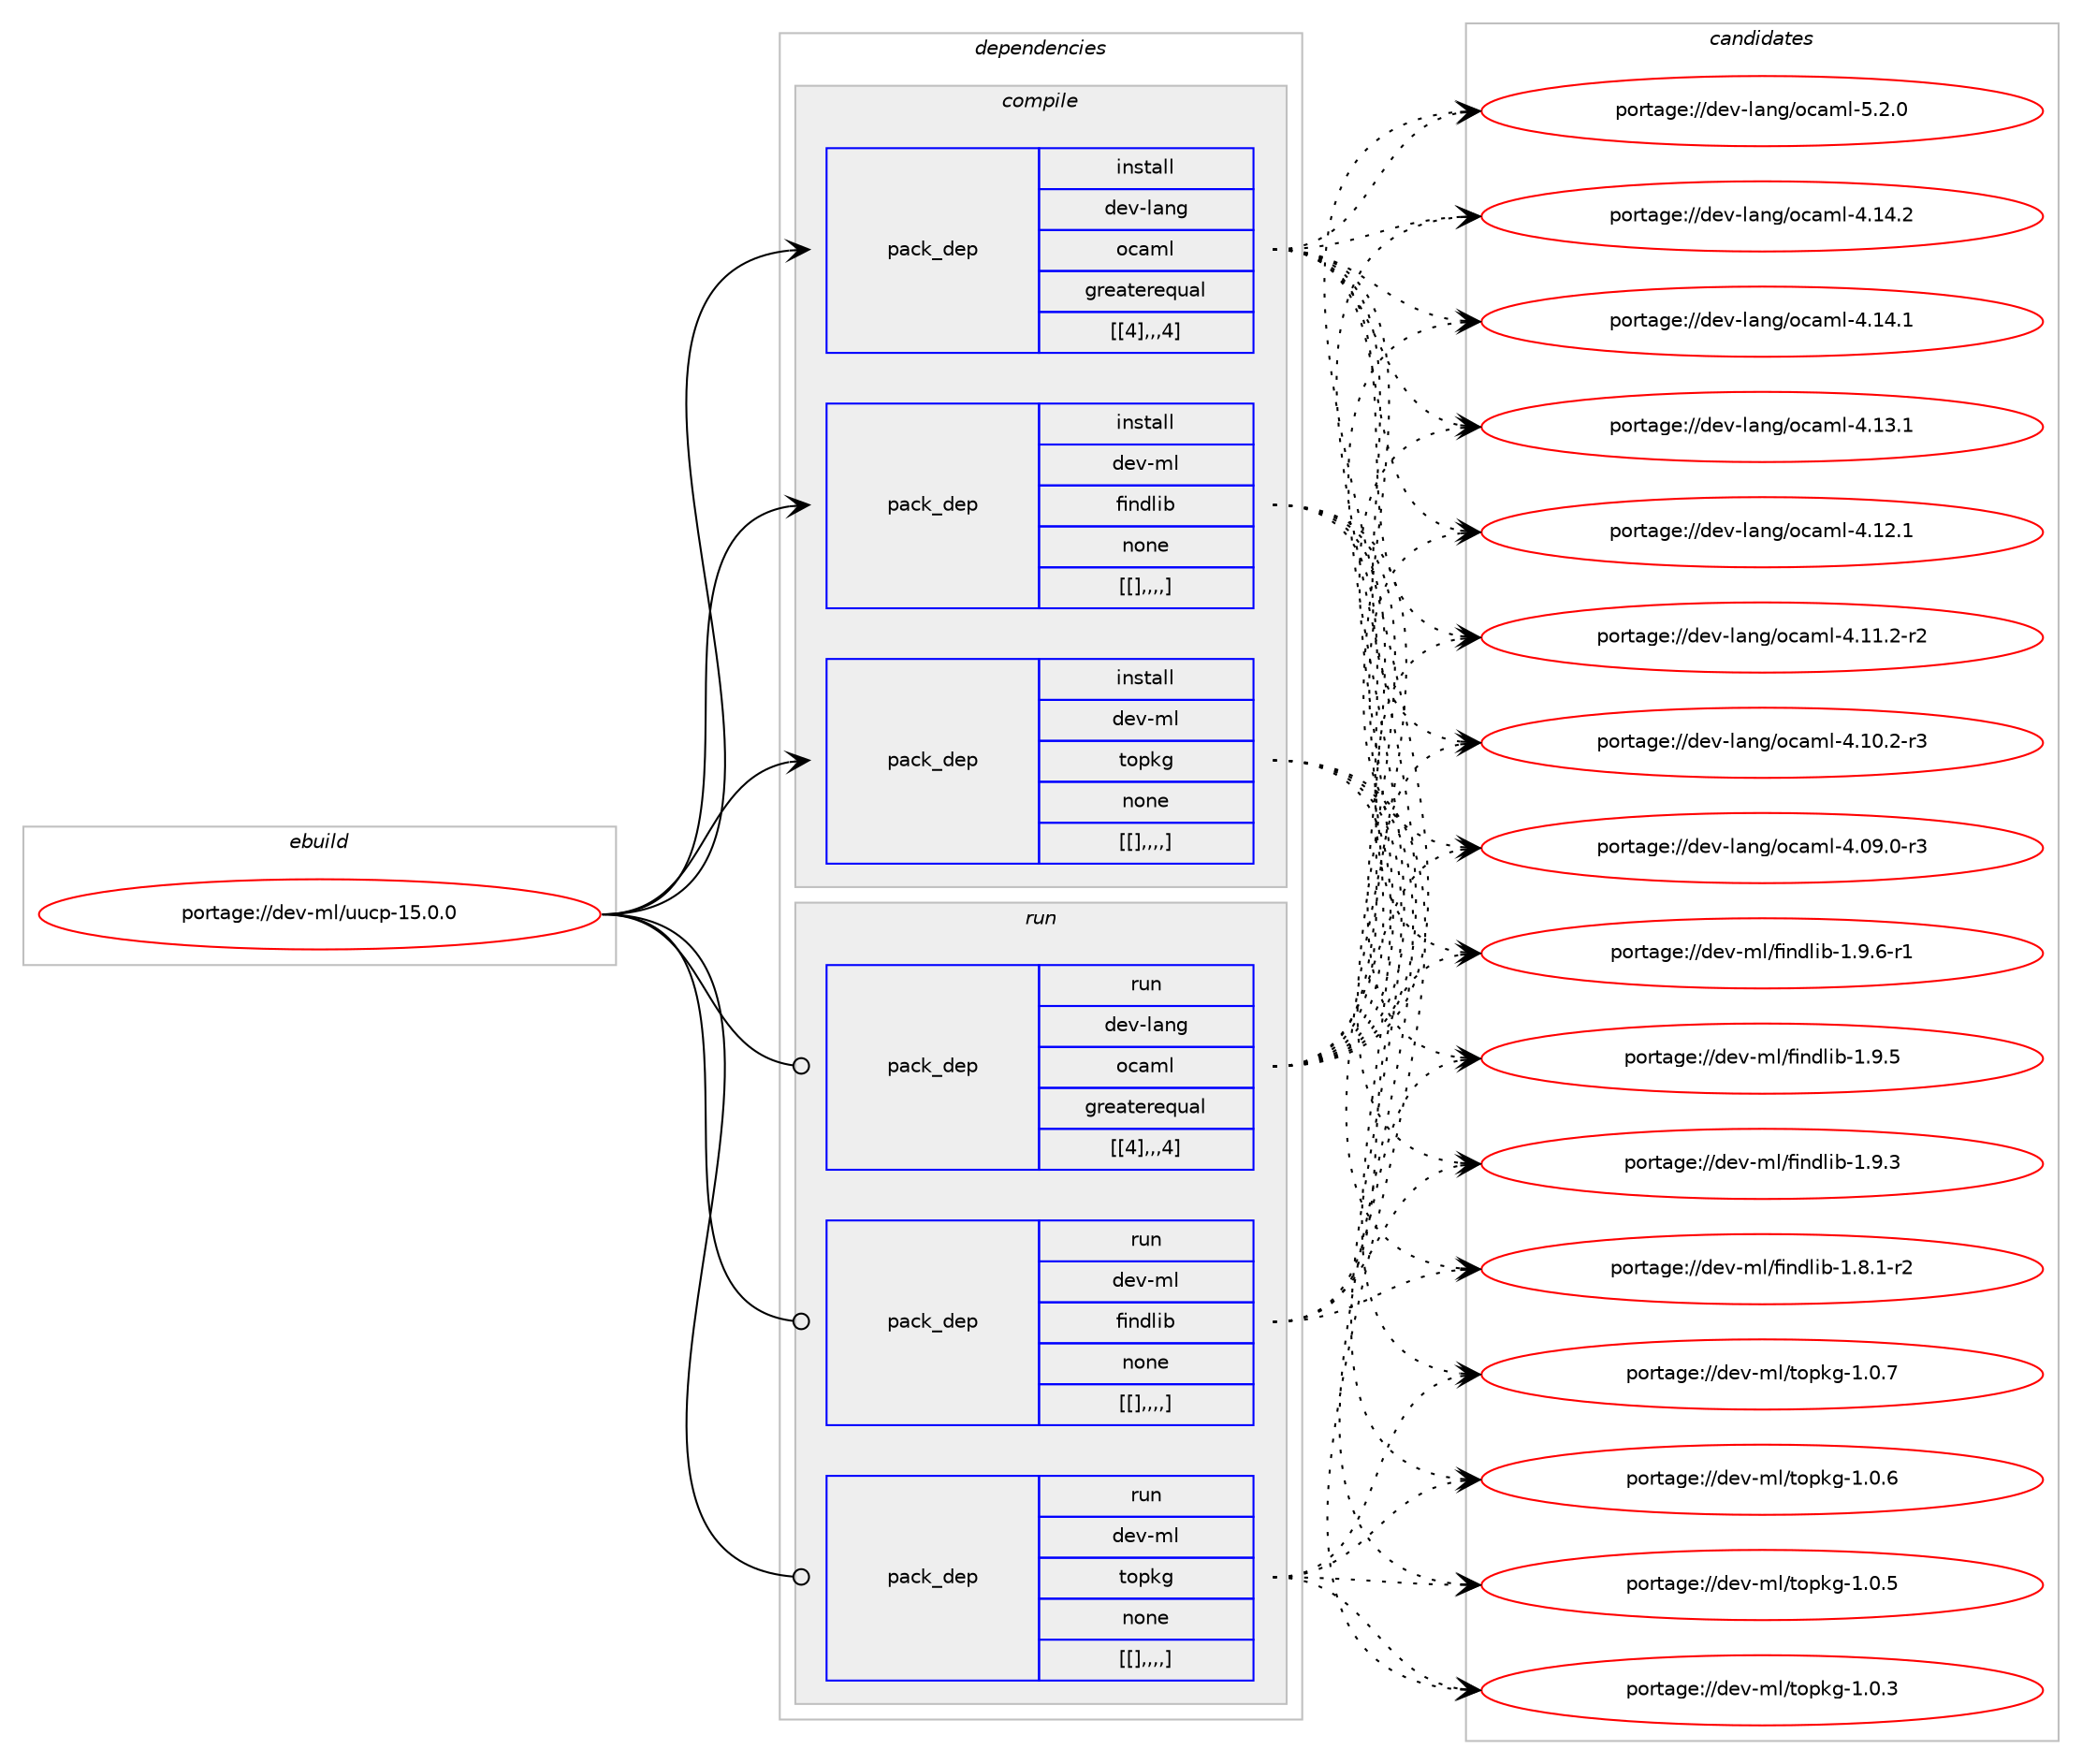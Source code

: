 digraph prolog {

# *************
# Graph options
# *************

newrank=true;
concentrate=true;
compound=true;
graph [rankdir=LR,fontname=Helvetica,fontsize=10,ranksep=1.5];#, ranksep=2.5, nodesep=0.2];
edge  [arrowhead=vee];
node  [fontname=Helvetica,fontsize=10];

# **********
# The ebuild
# **********

subgraph cluster_leftcol {
color=gray;
label=<<i>ebuild</i>>;
id [label="portage://dev-ml/uucp-15.0.0", color=red, width=4, href="../dev-ml/uucp-15.0.0.svg"];
}

# ****************
# The dependencies
# ****************

subgraph cluster_midcol {
color=gray;
label=<<i>dependencies</i>>;
subgraph cluster_compile {
fillcolor="#eeeeee";
style=filled;
label=<<i>compile</i>>;
subgraph pack94813 {
dependency126349 [label=<<TABLE BORDER="0" CELLBORDER="1" CELLSPACING="0" CELLPADDING="4" WIDTH="220"><TR><TD ROWSPAN="6" CELLPADDING="30">pack_dep</TD></TR><TR><TD WIDTH="110">install</TD></TR><TR><TD>dev-lang</TD></TR><TR><TD>ocaml</TD></TR><TR><TD>greaterequal</TD></TR><TR><TD>[[4],,,4]</TD></TR></TABLE>>, shape=none, color=blue];
}
id:e -> dependency126349:w [weight=20,style="solid",arrowhead="vee"];
subgraph pack94814 {
dependency126350 [label=<<TABLE BORDER="0" CELLBORDER="1" CELLSPACING="0" CELLPADDING="4" WIDTH="220"><TR><TD ROWSPAN="6" CELLPADDING="30">pack_dep</TD></TR><TR><TD WIDTH="110">install</TD></TR><TR><TD>dev-ml</TD></TR><TR><TD>findlib</TD></TR><TR><TD>none</TD></TR><TR><TD>[[],,,,]</TD></TR></TABLE>>, shape=none, color=blue];
}
id:e -> dependency126350:w [weight=20,style="solid",arrowhead="vee"];
subgraph pack94815 {
dependency126351 [label=<<TABLE BORDER="0" CELLBORDER="1" CELLSPACING="0" CELLPADDING="4" WIDTH="220"><TR><TD ROWSPAN="6" CELLPADDING="30">pack_dep</TD></TR><TR><TD WIDTH="110">install</TD></TR><TR><TD>dev-ml</TD></TR><TR><TD>topkg</TD></TR><TR><TD>none</TD></TR><TR><TD>[[],,,,]</TD></TR></TABLE>>, shape=none, color=blue];
}
id:e -> dependency126351:w [weight=20,style="solid",arrowhead="vee"];
}
subgraph cluster_compileandrun {
fillcolor="#eeeeee";
style=filled;
label=<<i>compile and run</i>>;
}
subgraph cluster_run {
fillcolor="#eeeeee";
style=filled;
label=<<i>run</i>>;
subgraph pack94816 {
dependency126352 [label=<<TABLE BORDER="0" CELLBORDER="1" CELLSPACING="0" CELLPADDING="4" WIDTH="220"><TR><TD ROWSPAN="6" CELLPADDING="30">pack_dep</TD></TR><TR><TD WIDTH="110">run</TD></TR><TR><TD>dev-lang</TD></TR><TR><TD>ocaml</TD></TR><TR><TD>greaterequal</TD></TR><TR><TD>[[4],,,4]</TD></TR></TABLE>>, shape=none, color=blue];
}
id:e -> dependency126352:w [weight=20,style="solid",arrowhead="odot"];
subgraph pack94817 {
dependency126353 [label=<<TABLE BORDER="0" CELLBORDER="1" CELLSPACING="0" CELLPADDING="4" WIDTH="220"><TR><TD ROWSPAN="6" CELLPADDING="30">pack_dep</TD></TR><TR><TD WIDTH="110">run</TD></TR><TR><TD>dev-ml</TD></TR><TR><TD>findlib</TD></TR><TR><TD>none</TD></TR><TR><TD>[[],,,,]</TD></TR></TABLE>>, shape=none, color=blue];
}
id:e -> dependency126353:w [weight=20,style="solid",arrowhead="odot"];
subgraph pack94818 {
dependency126354 [label=<<TABLE BORDER="0" CELLBORDER="1" CELLSPACING="0" CELLPADDING="4" WIDTH="220"><TR><TD ROWSPAN="6" CELLPADDING="30">pack_dep</TD></TR><TR><TD WIDTH="110">run</TD></TR><TR><TD>dev-ml</TD></TR><TR><TD>topkg</TD></TR><TR><TD>none</TD></TR><TR><TD>[[],,,,]</TD></TR></TABLE>>, shape=none, color=blue];
}
id:e -> dependency126354:w [weight=20,style="solid",arrowhead="odot"];
}
}

# **************
# The candidates
# **************

subgraph cluster_choices {
rank=same;
color=gray;
label=<<i>candidates</i>>;

subgraph choice94813 {
color=black;
nodesep=1;
choice1001011184510897110103471119997109108455346504648 [label="portage://dev-lang/ocaml-5.2.0", color=red, width=4,href="../dev-lang/ocaml-5.2.0.svg"];
choice100101118451089711010347111999710910845524649524650 [label="portage://dev-lang/ocaml-4.14.2", color=red, width=4,href="../dev-lang/ocaml-4.14.2.svg"];
choice100101118451089711010347111999710910845524649524649 [label="portage://dev-lang/ocaml-4.14.1", color=red, width=4,href="../dev-lang/ocaml-4.14.1.svg"];
choice100101118451089711010347111999710910845524649514649 [label="portage://dev-lang/ocaml-4.13.1", color=red, width=4,href="../dev-lang/ocaml-4.13.1.svg"];
choice100101118451089711010347111999710910845524649504649 [label="portage://dev-lang/ocaml-4.12.1", color=red, width=4,href="../dev-lang/ocaml-4.12.1.svg"];
choice1001011184510897110103471119997109108455246494946504511450 [label="portage://dev-lang/ocaml-4.11.2-r2", color=red, width=4,href="../dev-lang/ocaml-4.11.2-r2.svg"];
choice1001011184510897110103471119997109108455246494846504511451 [label="portage://dev-lang/ocaml-4.10.2-r3", color=red, width=4,href="../dev-lang/ocaml-4.10.2-r3.svg"];
choice1001011184510897110103471119997109108455246485746484511451 [label="portage://dev-lang/ocaml-4.09.0-r3", color=red, width=4,href="../dev-lang/ocaml-4.09.0-r3.svg"];
dependency126349:e -> choice1001011184510897110103471119997109108455346504648:w [style=dotted,weight="100"];
dependency126349:e -> choice100101118451089711010347111999710910845524649524650:w [style=dotted,weight="100"];
dependency126349:e -> choice100101118451089711010347111999710910845524649524649:w [style=dotted,weight="100"];
dependency126349:e -> choice100101118451089711010347111999710910845524649514649:w [style=dotted,weight="100"];
dependency126349:e -> choice100101118451089711010347111999710910845524649504649:w [style=dotted,weight="100"];
dependency126349:e -> choice1001011184510897110103471119997109108455246494946504511450:w [style=dotted,weight="100"];
dependency126349:e -> choice1001011184510897110103471119997109108455246494846504511451:w [style=dotted,weight="100"];
dependency126349:e -> choice1001011184510897110103471119997109108455246485746484511451:w [style=dotted,weight="100"];
}
subgraph choice94814 {
color=black;
nodesep=1;
choice1001011184510910847102105110100108105984549465746544511449 [label="portage://dev-ml/findlib-1.9.6-r1", color=red, width=4,href="../dev-ml/findlib-1.9.6-r1.svg"];
choice100101118451091084710210511010010810598454946574653 [label="portage://dev-ml/findlib-1.9.5", color=red, width=4,href="../dev-ml/findlib-1.9.5.svg"];
choice100101118451091084710210511010010810598454946574651 [label="portage://dev-ml/findlib-1.9.3", color=red, width=4,href="../dev-ml/findlib-1.9.3.svg"];
choice1001011184510910847102105110100108105984549465646494511450 [label="portage://dev-ml/findlib-1.8.1-r2", color=red, width=4,href="../dev-ml/findlib-1.8.1-r2.svg"];
dependency126350:e -> choice1001011184510910847102105110100108105984549465746544511449:w [style=dotted,weight="100"];
dependency126350:e -> choice100101118451091084710210511010010810598454946574653:w [style=dotted,weight="100"];
dependency126350:e -> choice100101118451091084710210511010010810598454946574651:w [style=dotted,weight="100"];
dependency126350:e -> choice1001011184510910847102105110100108105984549465646494511450:w [style=dotted,weight="100"];
}
subgraph choice94815 {
color=black;
nodesep=1;
choice1001011184510910847116111112107103454946484655 [label="portage://dev-ml/topkg-1.0.7", color=red, width=4,href="../dev-ml/topkg-1.0.7.svg"];
choice1001011184510910847116111112107103454946484654 [label="portage://dev-ml/topkg-1.0.6", color=red, width=4,href="../dev-ml/topkg-1.0.6.svg"];
choice1001011184510910847116111112107103454946484653 [label="portage://dev-ml/topkg-1.0.5", color=red, width=4,href="../dev-ml/topkg-1.0.5.svg"];
choice1001011184510910847116111112107103454946484651 [label="portage://dev-ml/topkg-1.0.3", color=red, width=4,href="../dev-ml/topkg-1.0.3.svg"];
dependency126351:e -> choice1001011184510910847116111112107103454946484655:w [style=dotted,weight="100"];
dependency126351:e -> choice1001011184510910847116111112107103454946484654:w [style=dotted,weight="100"];
dependency126351:e -> choice1001011184510910847116111112107103454946484653:w [style=dotted,weight="100"];
dependency126351:e -> choice1001011184510910847116111112107103454946484651:w [style=dotted,weight="100"];
}
subgraph choice94816 {
color=black;
nodesep=1;
choice1001011184510897110103471119997109108455346504648 [label="portage://dev-lang/ocaml-5.2.0", color=red, width=4,href="../dev-lang/ocaml-5.2.0.svg"];
choice100101118451089711010347111999710910845524649524650 [label="portage://dev-lang/ocaml-4.14.2", color=red, width=4,href="../dev-lang/ocaml-4.14.2.svg"];
choice100101118451089711010347111999710910845524649524649 [label="portage://dev-lang/ocaml-4.14.1", color=red, width=4,href="../dev-lang/ocaml-4.14.1.svg"];
choice100101118451089711010347111999710910845524649514649 [label="portage://dev-lang/ocaml-4.13.1", color=red, width=4,href="../dev-lang/ocaml-4.13.1.svg"];
choice100101118451089711010347111999710910845524649504649 [label="portage://dev-lang/ocaml-4.12.1", color=red, width=4,href="../dev-lang/ocaml-4.12.1.svg"];
choice1001011184510897110103471119997109108455246494946504511450 [label="portage://dev-lang/ocaml-4.11.2-r2", color=red, width=4,href="../dev-lang/ocaml-4.11.2-r2.svg"];
choice1001011184510897110103471119997109108455246494846504511451 [label="portage://dev-lang/ocaml-4.10.2-r3", color=red, width=4,href="../dev-lang/ocaml-4.10.2-r3.svg"];
choice1001011184510897110103471119997109108455246485746484511451 [label="portage://dev-lang/ocaml-4.09.0-r3", color=red, width=4,href="../dev-lang/ocaml-4.09.0-r3.svg"];
dependency126352:e -> choice1001011184510897110103471119997109108455346504648:w [style=dotted,weight="100"];
dependency126352:e -> choice100101118451089711010347111999710910845524649524650:w [style=dotted,weight="100"];
dependency126352:e -> choice100101118451089711010347111999710910845524649524649:w [style=dotted,weight="100"];
dependency126352:e -> choice100101118451089711010347111999710910845524649514649:w [style=dotted,weight="100"];
dependency126352:e -> choice100101118451089711010347111999710910845524649504649:w [style=dotted,weight="100"];
dependency126352:e -> choice1001011184510897110103471119997109108455246494946504511450:w [style=dotted,weight="100"];
dependency126352:e -> choice1001011184510897110103471119997109108455246494846504511451:w [style=dotted,weight="100"];
dependency126352:e -> choice1001011184510897110103471119997109108455246485746484511451:w [style=dotted,weight="100"];
}
subgraph choice94817 {
color=black;
nodesep=1;
choice1001011184510910847102105110100108105984549465746544511449 [label="portage://dev-ml/findlib-1.9.6-r1", color=red, width=4,href="../dev-ml/findlib-1.9.6-r1.svg"];
choice100101118451091084710210511010010810598454946574653 [label="portage://dev-ml/findlib-1.9.5", color=red, width=4,href="../dev-ml/findlib-1.9.5.svg"];
choice100101118451091084710210511010010810598454946574651 [label="portage://dev-ml/findlib-1.9.3", color=red, width=4,href="../dev-ml/findlib-1.9.3.svg"];
choice1001011184510910847102105110100108105984549465646494511450 [label="portage://dev-ml/findlib-1.8.1-r2", color=red, width=4,href="../dev-ml/findlib-1.8.1-r2.svg"];
dependency126353:e -> choice1001011184510910847102105110100108105984549465746544511449:w [style=dotted,weight="100"];
dependency126353:e -> choice100101118451091084710210511010010810598454946574653:w [style=dotted,weight="100"];
dependency126353:e -> choice100101118451091084710210511010010810598454946574651:w [style=dotted,weight="100"];
dependency126353:e -> choice1001011184510910847102105110100108105984549465646494511450:w [style=dotted,weight="100"];
}
subgraph choice94818 {
color=black;
nodesep=1;
choice1001011184510910847116111112107103454946484655 [label="portage://dev-ml/topkg-1.0.7", color=red, width=4,href="../dev-ml/topkg-1.0.7.svg"];
choice1001011184510910847116111112107103454946484654 [label="portage://dev-ml/topkg-1.0.6", color=red, width=4,href="../dev-ml/topkg-1.0.6.svg"];
choice1001011184510910847116111112107103454946484653 [label="portage://dev-ml/topkg-1.0.5", color=red, width=4,href="../dev-ml/topkg-1.0.5.svg"];
choice1001011184510910847116111112107103454946484651 [label="portage://dev-ml/topkg-1.0.3", color=red, width=4,href="../dev-ml/topkg-1.0.3.svg"];
dependency126354:e -> choice1001011184510910847116111112107103454946484655:w [style=dotted,weight="100"];
dependency126354:e -> choice1001011184510910847116111112107103454946484654:w [style=dotted,weight="100"];
dependency126354:e -> choice1001011184510910847116111112107103454946484653:w [style=dotted,weight="100"];
dependency126354:e -> choice1001011184510910847116111112107103454946484651:w [style=dotted,weight="100"];
}
}

}
